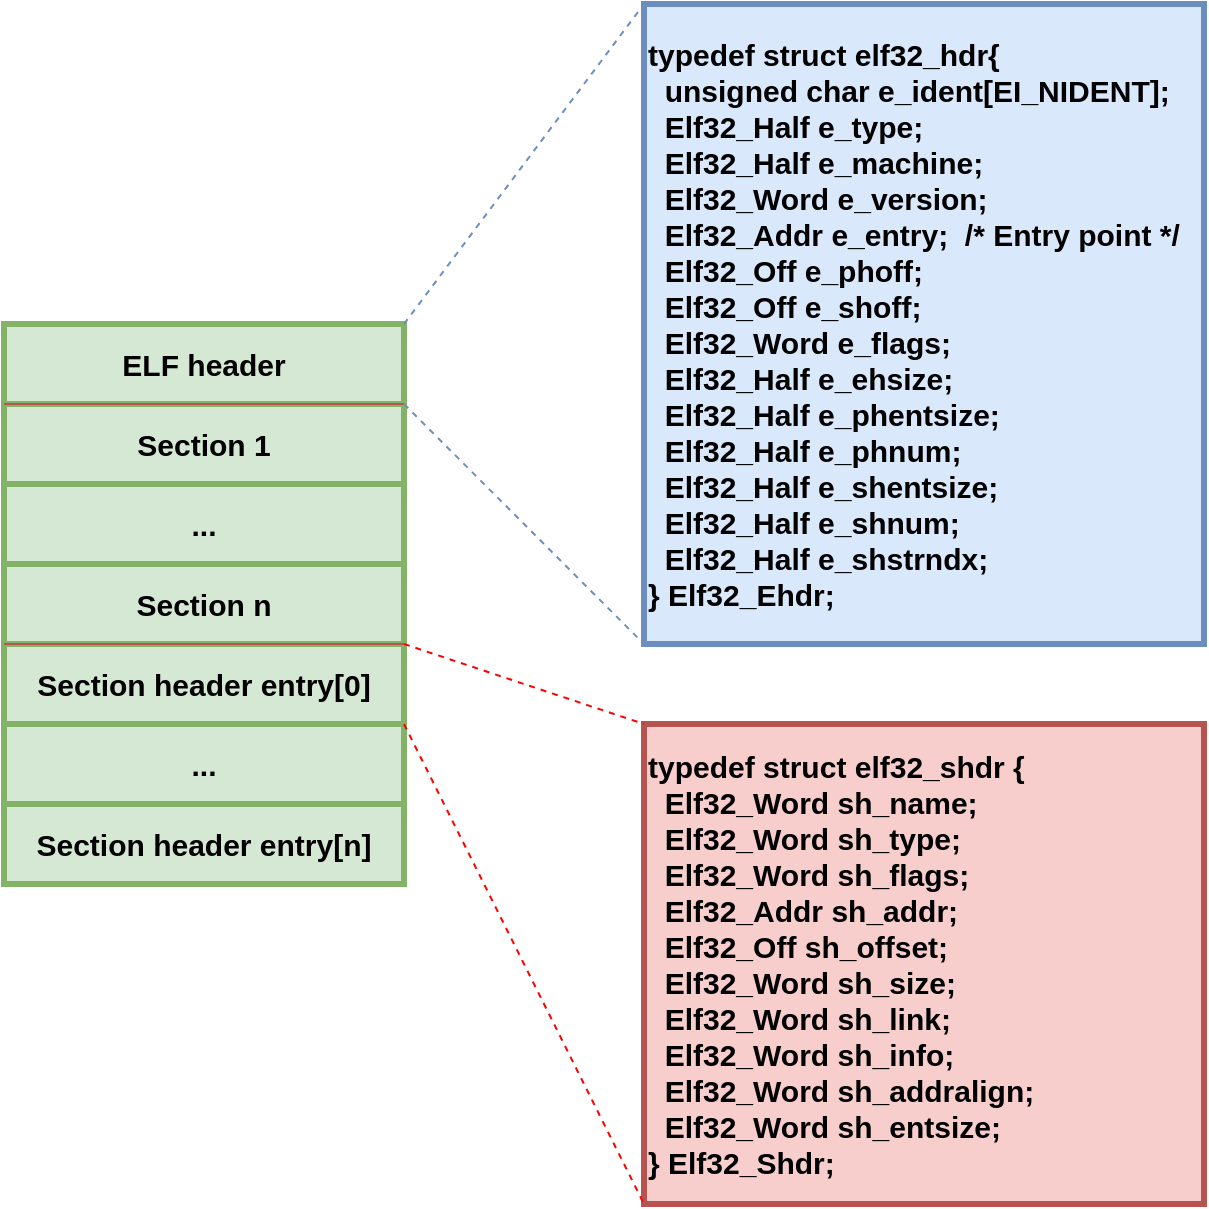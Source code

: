 <mxfile version="13.7.2" type="device"><diagram id="v2xwx9MKr_YgVsELeFRC" name="Page-1"><mxGraphModel dx="1061" dy="1891" grid="1" gridSize="10" guides="1" tooltips="1" connect="1" arrows="1" fold="1" page="1" pageScale="1" pageWidth="850" pageHeight="1100" math="0" shadow="0"><root><mxCell id="0"/><mxCell id="1" parent="0"/><mxCell id="0v_7EMP10glCYDQeFCr3-3" value="&lt;span style=&quot;font-size: 15px;&quot;&gt;&lt;font style=&quot;font-size: 15px&quot;&gt;ELF header&lt;/font&gt;&lt;/span&gt;" style="rounded=0;whiteSpace=wrap;html=1;fillColor=#d5e8d4;strokeColor=#82b366;strokeWidth=3;fontStyle=1;fontSize=15;" vertex="1" parent="1"><mxGeometry x="120" y="120" width="200" height="40" as="geometry"/></mxCell><mxCell id="0v_7EMP10glCYDQeFCr3-13" style="edgeStyle=orthogonalEdgeStyle;rounded=0;orthogonalLoop=1;jettySize=auto;html=1;fontStyle=1;fontSize=15;" edge="1" parent="1" source="0v_7EMP10glCYDQeFCr3-4" target="0v_7EMP10glCYDQeFCr3-12"><mxGeometry relative="1" as="geometry"/></mxCell><mxCell id="0v_7EMP10glCYDQeFCr3-4" value="&lt;span style=&quot;font-size: 15px;&quot;&gt;&lt;font style=&quot;font-size: 15px&quot;&gt;Section 1&lt;/font&gt;&lt;/span&gt;" style="rounded=0;whiteSpace=wrap;html=1;fillColor=#d5e8d4;strokeColor=#82b366;strokeWidth=3;fontStyle=1;fontSize=15;" vertex="1" parent="1"><mxGeometry x="120" y="160" width="200" height="40" as="geometry"/></mxCell><mxCell id="0v_7EMP10glCYDQeFCr3-15" value="" style="edgeStyle=orthogonalEdgeStyle;rounded=0;orthogonalLoop=1;jettySize=auto;html=1;fontStyle=1;fontSize=15;" edge="1" parent="1" source="0v_7EMP10glCYDQeFCr3-12" target="0v_7EMP10glCYDQeFCr3-14"><mxGeometry relative="1" as="geometry"/></mxCell><mxCell id="0v_7EMP10glCYDQeFCr3-12" value="..." style="rounded=0;whiteSpace=wrap;html=1;fillColor=#d5e8d4;strokeColor=#82b366;strokeWidth=3;fontStyle=1;fontSize=15;" vertex="1" parent="1"><mxGeometry x="120" y="200" width="200" height="40" as="geometry"/></mxCell><mxCell id="0v_7EMP10glCYDQeFCr3-14" value="&lt;span style=&quot;font-size: 15px;&quot;&gt;&lt;font style=&quot;font-size: 15px&quot;&gt;Section n&lt;/font&gt;&lt;/span&gt;" style="rounded=0;whiteSpace=wrap;html=1;fillColor=#d5e8d4;strokeColor=#82b366;strokeWidth=3;fontStyle=1;fontSize=15;" vertex="1" parent="1"><mxGeometry x="120" y="240" width="200" height="40" as="geometry"/></mxCell><mxCell id="0v_7EMP10glCYDQeFCr3-17" value="Section header entry[0]" style="rounded=0;whiteSpace=wrap;html=1;fillColor=#d5e8d4;strokeColor=#82b366;strokeWidth=3;fontStyle=1;fontSize=15;" vertex="1" parent="1"><mxGeometry x="120" y="280" width="200" height="40" as="geometry"/></mxCell><mxCell id="0v_7EMP10glCYDQeFCr3-18" value="&lt;span&gt;Section header entry[n]&lt;/span&gt;" style="rounded=0;whiteSpace=wrap;html=1;fillColor=#d5e8d4;strokeColor=#82b366;strokeWidth=3;fontStyle=1;fontSize=15;" vertex="1" parent="1"><mxGeometry x="120" y="360" width="200" height="40" as="geometry"/></mxCell><mxCell id="0v_7EMP10glCYDQeFCr3-19" value="&lt;span&gt;...&lt;/span&gt;" style="rounded=0;whiteSpace=wrap;html=1;fillColor=#d5e8d4;strokeColor=#82b366;strokeWidth=3;fontStyle=1;fontSize=15;" vertex="1" parent="1"><mxGeometry x="120" y="320" width="200" height="40" as="geometry"/></mxCell><mxCell id="0v_7EMP10glCYDQeFCr3-20" value="" style="endArrow=none;html=1;fontSize=15;exitX=0;exitY=0;exitDx=0;exitDy=0;entryX=1;entryY=0;entryDx=0;entryDy=0;fillColor=#f8cecc;strokeColor=#b85450;fontStyle=1" edge="1" parent="1" source="0v_7EMP10glCYDQeFCr3-4" target="0v_7EMP10glCYDQeFCr3-4"><mxGeometry width="50" height="50" relative="1" as="geometry"><mxPoint x="400" y="440" as="sourcePoint"/><mxPoint x="450" y="390" as="targetPoint"/></mxGeometry></mxCell><mxCell id="0v_7EMP10glCYDQeFCr3-21" value="" style="endArrow=none;html=1;fontSize=15;exitX=0;exitY=0;exitDx=0;exitDy=0;entryX=1;entryY=0;entryDx=0;entryDy=0;fillColor=#f8cecc;strokeColor=#b85450;fontStyle=1" edge="1" parent="1"><mxGeometry width="50" height="50" relative="1" as="geometry"><mxPoint x="120" y="280" as="sourcePoint"/><mxPoint x="320" y="280" as="targetPoint"/></mxGeometry></mxCell><mxCell id="0v_7EMP10glCYDQeFCr3-26" value="&lt;div&gt;&lt;span&gt;typedef struct elf32_hdr{&lt;/span&gt;&lt;/div&gt;&lt;div&gt;&lt;span&gt;&amp;nbsp; unsigned char&lt;span&gt;&#9;&lt;/span&gt;e_ident[EI_NIDENT];&lt;/span&gt;&lt;/div&gt;&lt;div&gt;&lt;span&gt;&amp;nbsp; Elf32_Half&lt;span&gt;&#9;&lt;/span&gt;e_type;&lt;/span&gt;&lt;/div&gt;&lt;div&gt;&lt;span&gt;&amp;nbsp; Elf32_Half&lt;span&gt;&#9;&lt;/span&gt;e_machine;&lt;/span&gt;&lt;/div&gt;&lt;div&gt;&lt;span&gt;&amp;nbsp; Elf32_Word&lt;span&gt;&#9;&lt;/span&gt;e_version;&lt;/span&gt;&lt;/div&gt;&lt;div&gt;&lt;span&gt;&amp;nbsp; Elf32_Addr&lt;span&gt;&#9;&lt;/span&gt;e_entry;&amp;nbsp; /* Entry point */&lt;/span&gt;&lt;/div&gt;&lt;div&gt;&lt;span&gt;&amp;nbsp; Elf32_Off&lt;span&gt;&#9;&lt;/span&gt;e_phoff;&lt;/span&gt;&lt;/div&gt;&lt;div&gt;&lt;span&gt;&amp;nbsp; Elf32_Off&lt;span&gt;&#9;&lt;/span&gt;e_shoff;&lt;/span&gt;&lt;/div&gt;&lt;div&gt;&lt;span&gt;&amp;nbsp; Elf32_Word&lt;span&gt;&#9;&lt;/span&gt;e_flags;&lt;/span&gt;&lt;/div&gt;&lt;div&gt;&lt;span&gt;&amp;nbsp; Elf32_Half&lt;span&gt;&#9;&lt;/span&gt;e_ehsize;&lt;/span&gt;&lt;/div&gt;&lt;div&gt;&lt;span&gt;&amp;nbsp; Elf32_Half&lt;span&gt;&#9;&lt;/span&gt;e_phentsize;&lt;/span&gt;&lt;/div&gt;&lt;div&gt;&lt;span&gt;&amp;nbsp; Elf32_Half&lt;span&gt;&#9;&lt;/span&gt;e_phnum;&lt;/span&gt;&lt;/div&gt;&lt;div&gt;&lt;span&gt;&amp;nbsp; Elf32_Half&lt;span&gt;&#9;&lt;/span&gt;e_shentsize;&lt;/span&gt;&lt;/div&gt;&lt;div&gt;&lt;span&gt;&amp;nbsp; Elf32_Half&lt;span&gt;&#9;&lt;/span&gt;e_shnum;&lt;/span&gt;&lt;/div&gt;&lt;div&gt;&lt;span&gt;&amp;nbsp; Elf32_Half&lt;span&gt;&#9;&lt;/span&gt;e_shstrndx;&lt;/span&gt;&lt;/div&gt;&lt;div&gt;&lt;span&gt;} Elf32_Ehdr;&lt;/span&gt;&lt;/div&gt;" style="rounded=0;whiteSpace=wrap;html=1;strokeWidth=3;fontSize=15;fillColor=#dae8fc;strokeColor=#6c8ebf;fontStyle=1;align=left;" vertex="1" parent="1"><mxGeometry x="440" y="-40" width="280" height="320" as="geometry"/></mxCell><mxCell id="0v_7EMP10glCYDQeFCr3-28" value="&lt;div&gt;typedef struct elf32_shdr {&lt;/div&gt;&lt;div&gt;&amp;nbsp; Elf32_Word&lt;span&gt;&#9;&lt;/span&gt;sh_name;&lt;/div&gt;&lt;div&gt;&amp;nbsp; Elf32_Word&lt;span&gt;&#9;&lt;/span&gt;sh_type;&lt;/div&gt;&lt;div&gt;&amp;nbsp; Elf32_Word&lt;span&gt;&#9;&lt;/span&gt;sh_flags;&lt;/div&gt;&lt;div&gt;&amp;nbsp; Elf32_Addr&lt;span&gt;&#9;&lt;/span&gt;sh_addr;&lt;/div&gt;&lt;div&gt;&amp;nbsp; Elf32_Off&lt;span&gt;&#9;&lt;/span&gt;sh_offset;&lt;/div&gt;&lt;div&gt;&amp;nbsp; Elf32_Word&lt;span&gt;&#9;&lt;/span&gt;sh_size;&lt;/div&gt;&lt;div&gt;&amp;nbsp; Elf32_Word&lt;span&gt;&#9;&lt;/span&gt;sh_link;&lt;/div&gt;&lt;div&gt;&amp;nbsp; Elf32_Word&lt;span&gt;&#9;&lt;/span&gt;sh_info;&lt;/div&gt;&lt;div&gt;&amp;nbsp; Elf32_Word&lt;span&gt;&#9;&lt;/span&gt;sh_addralign;&lt;/div&gt;&lt;div&gt;&amp;nbsp; Elf32_Word&lt;span&gt;&#9;&lt;/span&gt;sh_entsize;&lt;/div&gt;&lt;div&gt;} Elf32_Shdr;&lt;/div&gt;" style="rounded=0;whiteSpace=wrap;html=1;strokeWidth=3;fontSize=15;fillColor=#f8cecc;strokeColor=#b85450;fontStyle=1;align=left;" vertex="1" parent="1"><mxGeometry x="440" y="320" width="280" height="240" as="geometry"/></mxCell><mxCell id="0v_7EMP10glCYDQeFCr3-29" value="" style="endArrow=none;dashed=1;html=1;strokeColor=#6c8ebf;fontSize=15;align=left;exitX=1;exitY=0;exitDx=0;exitDy=0;entryX=0;entryY=0;entryDx=0;entryDy=0;fillColor=#dae8fc;" edge="1" parent="1" source="0v_7EMP10glCYDQeFCr3-3" target="0v_7EMP10glCYDQeFCr3-26"><mxGeometry width="50" height="50" relative="1" as="geometry"><mxPoint x="380" y="260" as="sourcePoint"/><mxPoint x="430" y="210" as="targetPoint"/></mxGeometry></mxCell><mxCell id="0v_7EMP10glCYDQeFCr3-30" value="" style="endArrow=none;dashed=1;html=1;strokeColor=#6c8ebf;fontSize=15;align=left;exitX=1;exitY=1;exitDx=0;exitDy=0;entryX=0;entryY=1;entryDx=0;entryDy=0;fillColor=#dae8fc;" edge="1" parent="1" source="0v_7EMP10glCYDQeFCr3-3" target="0v_7EMP10glCYDQeFCr3-26"><mxGeometry width="50" height="50" relative="1" as="geometry"><mxPoint x="330" y="130" as="sourcePoint"/><mxPoint x="450" y="-30" as="targetPoint"/></mxGeometry></mxCell><mxCell id="0v_7EMP10glCYDQeFCr3-31" value="" style="endArrow=none;dashed=1;html=1;strokeColor=#FF0000;fontSize=15;align=left;exitX=1;exitY=0;exitDx=0;exitDy=0;entryX=0;entryY=0;entryDx=0;entryDy=0;" edge="1" parent="1" source="0v_7EMP10glCYDQeFCr3-17" target="0v_7EMP10glCYDQeFCr3-28"><mxGeometry width="50" height="50" relative="1" as="geometry"><mxPoint x="330" y="130" as="sourcePoint"/><mxPoint x="450" y="-30" as="targetPoint"/></mxGeometry></mxCell><mxCell id="0v_7EMP10glCYDQeFCr3-32" value="" style="endArrow=none;dashed=1;html=1;strokeColor=#FF0000;fontSize=15;align=left;exitX=1;exitY=0;exitDx=0;exitDy=0;entryX=0;entryY=1;entryDx=0;entryDy=0;" edge="1" parent="1" source="0v_7EMP10glCYDQeFCr3-19" target="0v_7EMP10glCYDQeFCr3-28"><mxGeometry width="50" height="50" relative="1" as="geometry"><mxPoint x="330" y="290" as="sourcePoint"/><mxPoint x="450" y="330" as="targetPoint"/></mxGeometry></mxCell></root></mxGraphModel></diagram></mxfile>